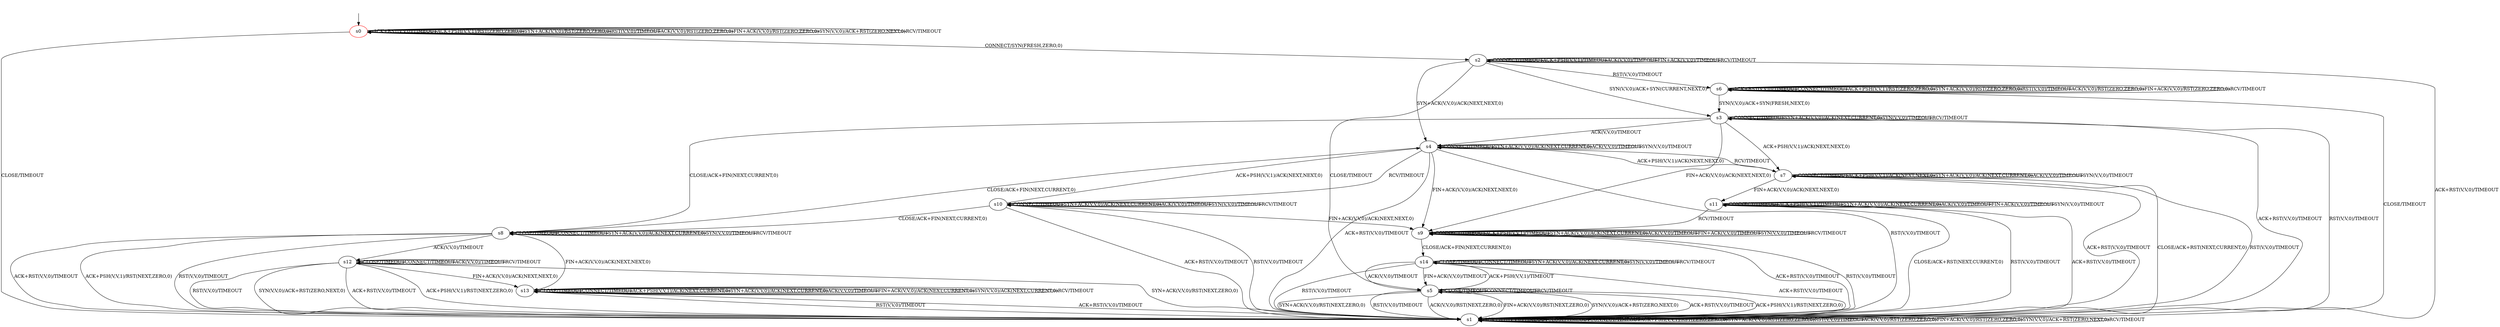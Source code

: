 digraph G {
__start0 [label="" shape="none"];
__start0 -> s0;
s0 [color="red"]
s1
s2
s3
s4
s5
s6
s7
s8
s9
s10
s11
s12
s13
s14
s0 [label="s0"];
s0 -> s0[label="ACK+RST(V,V,0)/TIMEOUT"]
s0 -> s1[label="CLOSE/TIMEOUT"]
s0 -> s2[label="CONNECT/SYN(FRESH,ZERO,0)"]
s0 -> s0[label="ACK+PSH(V,V,1)/RST(ZERO,ZERO,0)"]
s0 -> s0[label="SYN+ACK(V,V,0)/RST(ZERO,ZERO,0)"]
s0 -> s0[label="RST(V,V,0)/TIMEOUT"]
s0 -> s0[label="ACK(V,V,0)/RST(ZERO,ZERO,0)"]
s0 -> s0[label="FIN+ACK(V,V,0)/RST(ZERO,ZERO,0)"]
s0 -> s0[label="SYN(V,V,0)/ACK+RST(ZERO,NEXT,0)"]
s0 -> s0[label="RCV/TIMEOUT"]
s1 [label="s1"];
s1 -> s1[label="ACK+RST(V,V,0)/TIMEOUT"]
s1 -> s1[label="CLOSE/TIMEOUT"]
s1 -> s1[label="CONNECT/TIMEOUT"]
s1 -> s1[label="ACK+PSH(V,V,1)/RST(ZERO,ZERO,0)"]
s1 -> s1[label="SYN+ACK(V,V,0)/RST(ZERO,ZERO,0)"]
s1 -> s1[label="RST(V,V,0)/TIMEOUT"]
s1 -> s1[label="ACK(V,V,0)/RST(ZERO,ZERO,0)"]
s1 -> s1[label="FIN+ACK(V,V,0)/RST(ZERO,ZERO,0)"]
s1 -> s1[label="SYN(V,V,0)/ACK+RST(ZERO,NEXT,0)"]
s1 -> s1[label="RCV/TIMEOUT"]
s2 [label="s2"];
s2 -> s1[label="ACK+RST(V,V,0)/TIMEOUT"]
s2 -> s5[label="CLOSE/TIMEOUT"]
s2 -> s2[label="CONNECT/TIMEOUT"]
s2 -> s2[label="ACK+PSH(V,V,1)/TIMEOUT"]
s2 -> s4[label="SYN+ACK(V,V,0)/ACK(NEXT,NEXT,0)"]
s2 -> s6[label="RST(V,V,0)/TIMEOUT"]
s2 -> s2[label="ACK(V,V,0)/TIMEOUT"]
s2 -> s2[label="FIN+ACK(V,V,0)/TIMEOUT"]
s2 -> s3[label="SYN(V,V,0)/ACK+SYN(CURRENT,NEXT,0)"]
s2 -> s2[label="RCV/TIMEOUT"]
s3 [label="s3"];
s3 -> s1[label="ACK+RST(V,V,0)/TIMEOUT"]
s3 -> s8[label="CLOSE/ACK+FIN(NEXT,CURRENT,0)"]
s3 -> s3[label="CONNECT/TIMEOUT"]
s3 -> s7[label="ACK+PSH(V,V,1)/ACK(NEXT,NEXT,0)"]
s3 -> s3[label="SYN+ACK(V,V,0)/ACK(NEXT,CURRENT,0)"]
s3 -> s1[label="RST(V,V,0)/TIMEOUT"]
s3 -> s4[label="ACK(V,V,0)/TIMEOUT"]
s3 -> s9[label="FIN+ACK(V,V,0)/ACK(NEXT,NEXT,0)"]
s3 -> s3[label="SYN(V,V,0)/TIMEOUT"]
s3 -> s3[label="RCV/TIMEOUT"]
s4 [label="s4"];
s4 -> s1[label="ACK+RST(V,V,0)/TIMEOUT"]
s4 -> s8[label="CLOSE/ACK+FIN(NEXT,CURRENT,0)"]
s4 -> s4[label="CONNECT/TIMEOUT"]
s4 -> s7[label="ACK+PSH(V,V,1)/ACK(NEXT,NEXT,0)"]
s4 -> s4[label="SYN+ACK(V,V,0)/ACK(NEXT,CURRENT,0)"]
s4 -> s1[label="RST(V,V,0)/TIMEOUT"]
s4 -> s4[label="ACK(V,V,0)/TIMEOUT"]
s4 -> s9[label="FIN+ACK(V,V,0)/ACK(NEXT,NEXT,0)"]
s4 -> s4[label="SYN(V,V,0)/TIMEOUT"]
s4 -> s10[label="RCV/TIMEOUT"]
s5 [label="s5"];
s5 -> s1[label="ACK+RST(V,V,0)/TIMEOUT"]
s5 -> s5[label="CLOSE/TIMEOUT"]
s5 -> s5[label="CONNECT/TIMEOUT"]
s5 -> s1[label="ACK+PSH(V,V,1)/RST(NEXT,ZERO,0)"]
s5 -> s1[label="SYN+ACK(V,V,0)/RST(NEXT,ZERO,0)"]
s5 -> s1[label="RST(V,V,0)/TIMEOUT"]
s5 -> s1[label="ACK(V,V,0)/RST(NEXT,ZERO,0)"]
s5 -> s1[label="FIN+ACK(V,V,0)/RST(NEXT,ZERO,0)"]
s5 -> s1[label="SYN(V,V,0)/ACK+RST(ZERO,NEXT,0)"]
s5 -> s5[label="RCV/TIMEOUT"]
s6 [label="s6"];
s6 -> s6[label="ACK+RST(V,V,0)/TIMEOUT"]
s6 -> s1[label="CLOSE/TIMEOUT"]
s6 -> s6[label="CONNECT/TIMEOUT"]
s6 -> s6[label="ACK+PSH(V,V,1)/RST(ZERO,ZERO,0)"]
s6 -> s6[label="SYN+ACK(V,V,0)/RST(ZERO,ZERO,0)"]
s6 -> s6[label="RST(V,V,0)/TIMEOUT"]
s6 -> s6[label="ACK(V,V,0)/RST(ZERO,ZERO,0)"]
s6 -> s6[label="FIN+ACK(V,V,0)/RST(ZERO,ZERO,0)"]
s6 -> s3[label="SYN(V,V,0)/ACK+SYN(FRESH,NEXT,0)"]
s6 -> s6[label="RCV/TIMEOUT"]
s7 [label="s7"];
s7 -> s1[label="ACK+RST(V,V,0)/TIMEOUT"]
s7 -> s1[label="CLOSE/ACK+RST(NEXT,CURRENT,0)"]
s7 -> s7[label="CONNECT/TIMEOUT"]
s7 -> s7[label="ACK+PSH(V,V,1)/ACK(NEXT,NEXT,0)"]
s7 -> s7[label="SYN+ACK(V,V,0)/ACK(NEXT,CURRENT,0)"]
s7 -> s1[label="RST(V,V,0)/TIMEOUT"]
s7 -> s7[label="ACK(V,V,0)/TIMEOUT"]
s7 -> s11[label="FIN+ACK(V,V,0)/ACK(NEXT,NEXT,0)"]
s7 -> s7[label="SYN(V,V,0)/TIMEOUT"]
s7 -> s4[label="RCV/TIMEOUT"]
s8 [label="s8"];
s8 -> s1[label="ACK+RST(V,V,0)/TIMEOUT"]
s8 -> s8[label="CLOSE/TIMEOUT"]
s8 -> s8[label="CONNECT/TIMEOUT"]
s8 -> s1[label="ACK+PSH(V,V,1)/RST(NEXT,ZERO,0)"]
s8 -> s8[label="SYN+ACK(V,V,0)/ACK(NEXT,CURRENT,0)"]
s8 -> s1[label="RST(V,V,0)/TIMEOUT"]
s8 -> s12[label="ACK(V,V,0)/TIMEOUT"]
s8 -> s13[label="FIN+ACK(V,V,0)/ACK(NEXT,NEXT,0)"]
s8 -> s8[label="SYN(V,V,0)/TIMEOUT"]
s8 -> s8[label="RCV/TIMEOUT"]
s9 [label="s9"];
s9 -> s1[label="ACK+RST(V,V,0)/TIMEOUT"]
s9 -> s14[label="CLOSE/ACK+FIN(NEXT,CURRENT,0)"]
s9 -> s9[label="CONNECT/TIMEOUT"]
s9 -> s9[label="ACK+PSH(V,V,1)/TIMEOUT"]
s9 -> s9[label="SYN+ACK(V,V,0)/ACK(NEXT,CURRENT,0)"]
s9 -> s1[label="RST(V,V,0)/TIMEOUT"]
s9 -> s9[label="ACK(V,V,0)/TIMEOUT"]
s9 -> s9[label="FIN+ACK(V,V,0)/TIMEOUT"]
s9 -> s9[label="SYN(V,V,0)/TIMEOUT"]
s9 -> s9[label="RCV/TIMEOUT"]
s10 [label="s10"];
s10 -> s1[label="ACK+RST(V,V,0)/TIMEOUT"]
s10 -> s8[label="CLOSE/ACK+FIN(NEXT,CURRENT,0)"]
s10 -> s10[label="CONNECT/TIMEOUT"]
s10 -> s4[label="ACK+PSH(V,V,1)/ACK(NEXT,NEXT,0)"]
s10 -> s10[label="SYN+ACK(V,V,0)/ACK(NEXT,CURRENT,0)"]
s10 -> s1[label="RST(V,V,0)/TIMEOUT"]
s10 -> s10[label="ACK(V,V,0)/TIMEOUT"]
s10 -> s9[label="FIN+ACK(V,V,0)/ACK(NEXT,NEXT,0)"]
s10 -> s10[label="SYN(V,V,0)/TIMEOUT"]
s10 -> s10[label="RCV/TIMEOUT"]
s11 [label="s11"];
s11 -> s1[label="ACK+RST(V,V,0)/TIMEOUT"]
s11 -> s1[label="CLOSE/ACK+RST(NEXT,CURRENT,0)"]
s11 -> s11[label="CONNECT/TIMEOUT"]
s11 -> s11[label="ACK+PSH(V,V,1)/TIMEOUT"]
s11 -> s11[label="SYN+ACK(V,V,0)/ACK(NEXT,CURRENT,0)"]
s11 -> s1[label="RST(V,V,0)/TIMEOUT"]
s11 -> s11[label="ACK(V,V,0)/TIMEOUT"]
s11 -> s11[label="FIN+ACK(V,V,0)/TIMEOUT"]
s11 -> s11[label="SYN(V,V,0)/TIMEOUT"]
s11 -> s9[label="RCV/TIMEOUT"]
s12 [label="s12"];
s12 -> s1[label="ACK+RST(V,V,0)/TIMEOUT"]
s12 -> s12[label="CLOSE/TIMEOUT"]
s12 -> s12[label="CONNECT/TIMEOUT"]
s12 -> s1[label="ACK+PSH(V,V,1)/RST(NEXT,ZERO,0)"]
s12 -> s1[label="SYN+ACK(V,V,0)/RST(NEXT,ZERO,0)"]
s12 -> s1[label="RST(V,V,0)/TIMEOUT"]
s12 -> s12[label="ACK(V,V,0)/TIMEOUT"]
s12 -> s13[label="FIN+ACK(V,V,0)/ACK(NEXT,NEXT,0)"]
s12 -> s1[label="SYN(V,V,0)/ACK+RST(ZERO,NEXT,0)"]
s12 -> s12[label="RCV/TIMEOUT"]
s13 [label="s13"];
s13 -> s1[label="ACK+RST(V,V,0)/TIMEOUT"]
s13 -> s13[label="CLOSE/TIMEOUT"]
s13 -> s13[label="CONNECT/TIMEOUT"]
s13 -> s13[label="ACK+PSH(V,V,1)/ACK(NEXT,CURRENT,0)"]
s13 -> s13[label="SYN+ACK(V,V,0)/ACK(NEXT,CURRENT,0)"]
s13 -> s1[label="RST(V,V,0)/TIMEOUT"]
s13 -> s13[label="ACK(V,V,0)/TIMEOUT"]
s13 -> s13[label="FIN+ACK(V,V,0)/ACK(NEXT,CURRENT,0)"]
s13 -> s13[label="SYN(V,V,0)/ACK(NEXT,CURRENT,0)"]
s13 -> s13[label="RCV/TIMEOUT"]
s14 [label="s14"];
s14 -> s1[label="ACK+RST(V,V,0)/TIMEOUT"]
s14 -> s14[label="CLOSE/TIMEOUT"]
s14 -> s14[label="CONNECT/TIMEOUT"]
s14 -> s5[label="ACK+PSH(V,V,1)/TIMEOUT"]
s14 -> s14[label="SYN+ACK(V,V,0)/ACK(NEXT,CURRENT,0)"]
s14 -> s1[label="RST(V,V,0)/TIMEOUT"]
s14 -> s5[label="ACK(V,V,0)/TIMEOUT"]
s14 -> s5[label="FIN+ACK(V,V,0)/TIMEOUT"]
s14 -> s14[label="SYN(V,V,0)/TIMEOUT"]
s14 -> s14[label="RCV/TIMEOUT"]
}
